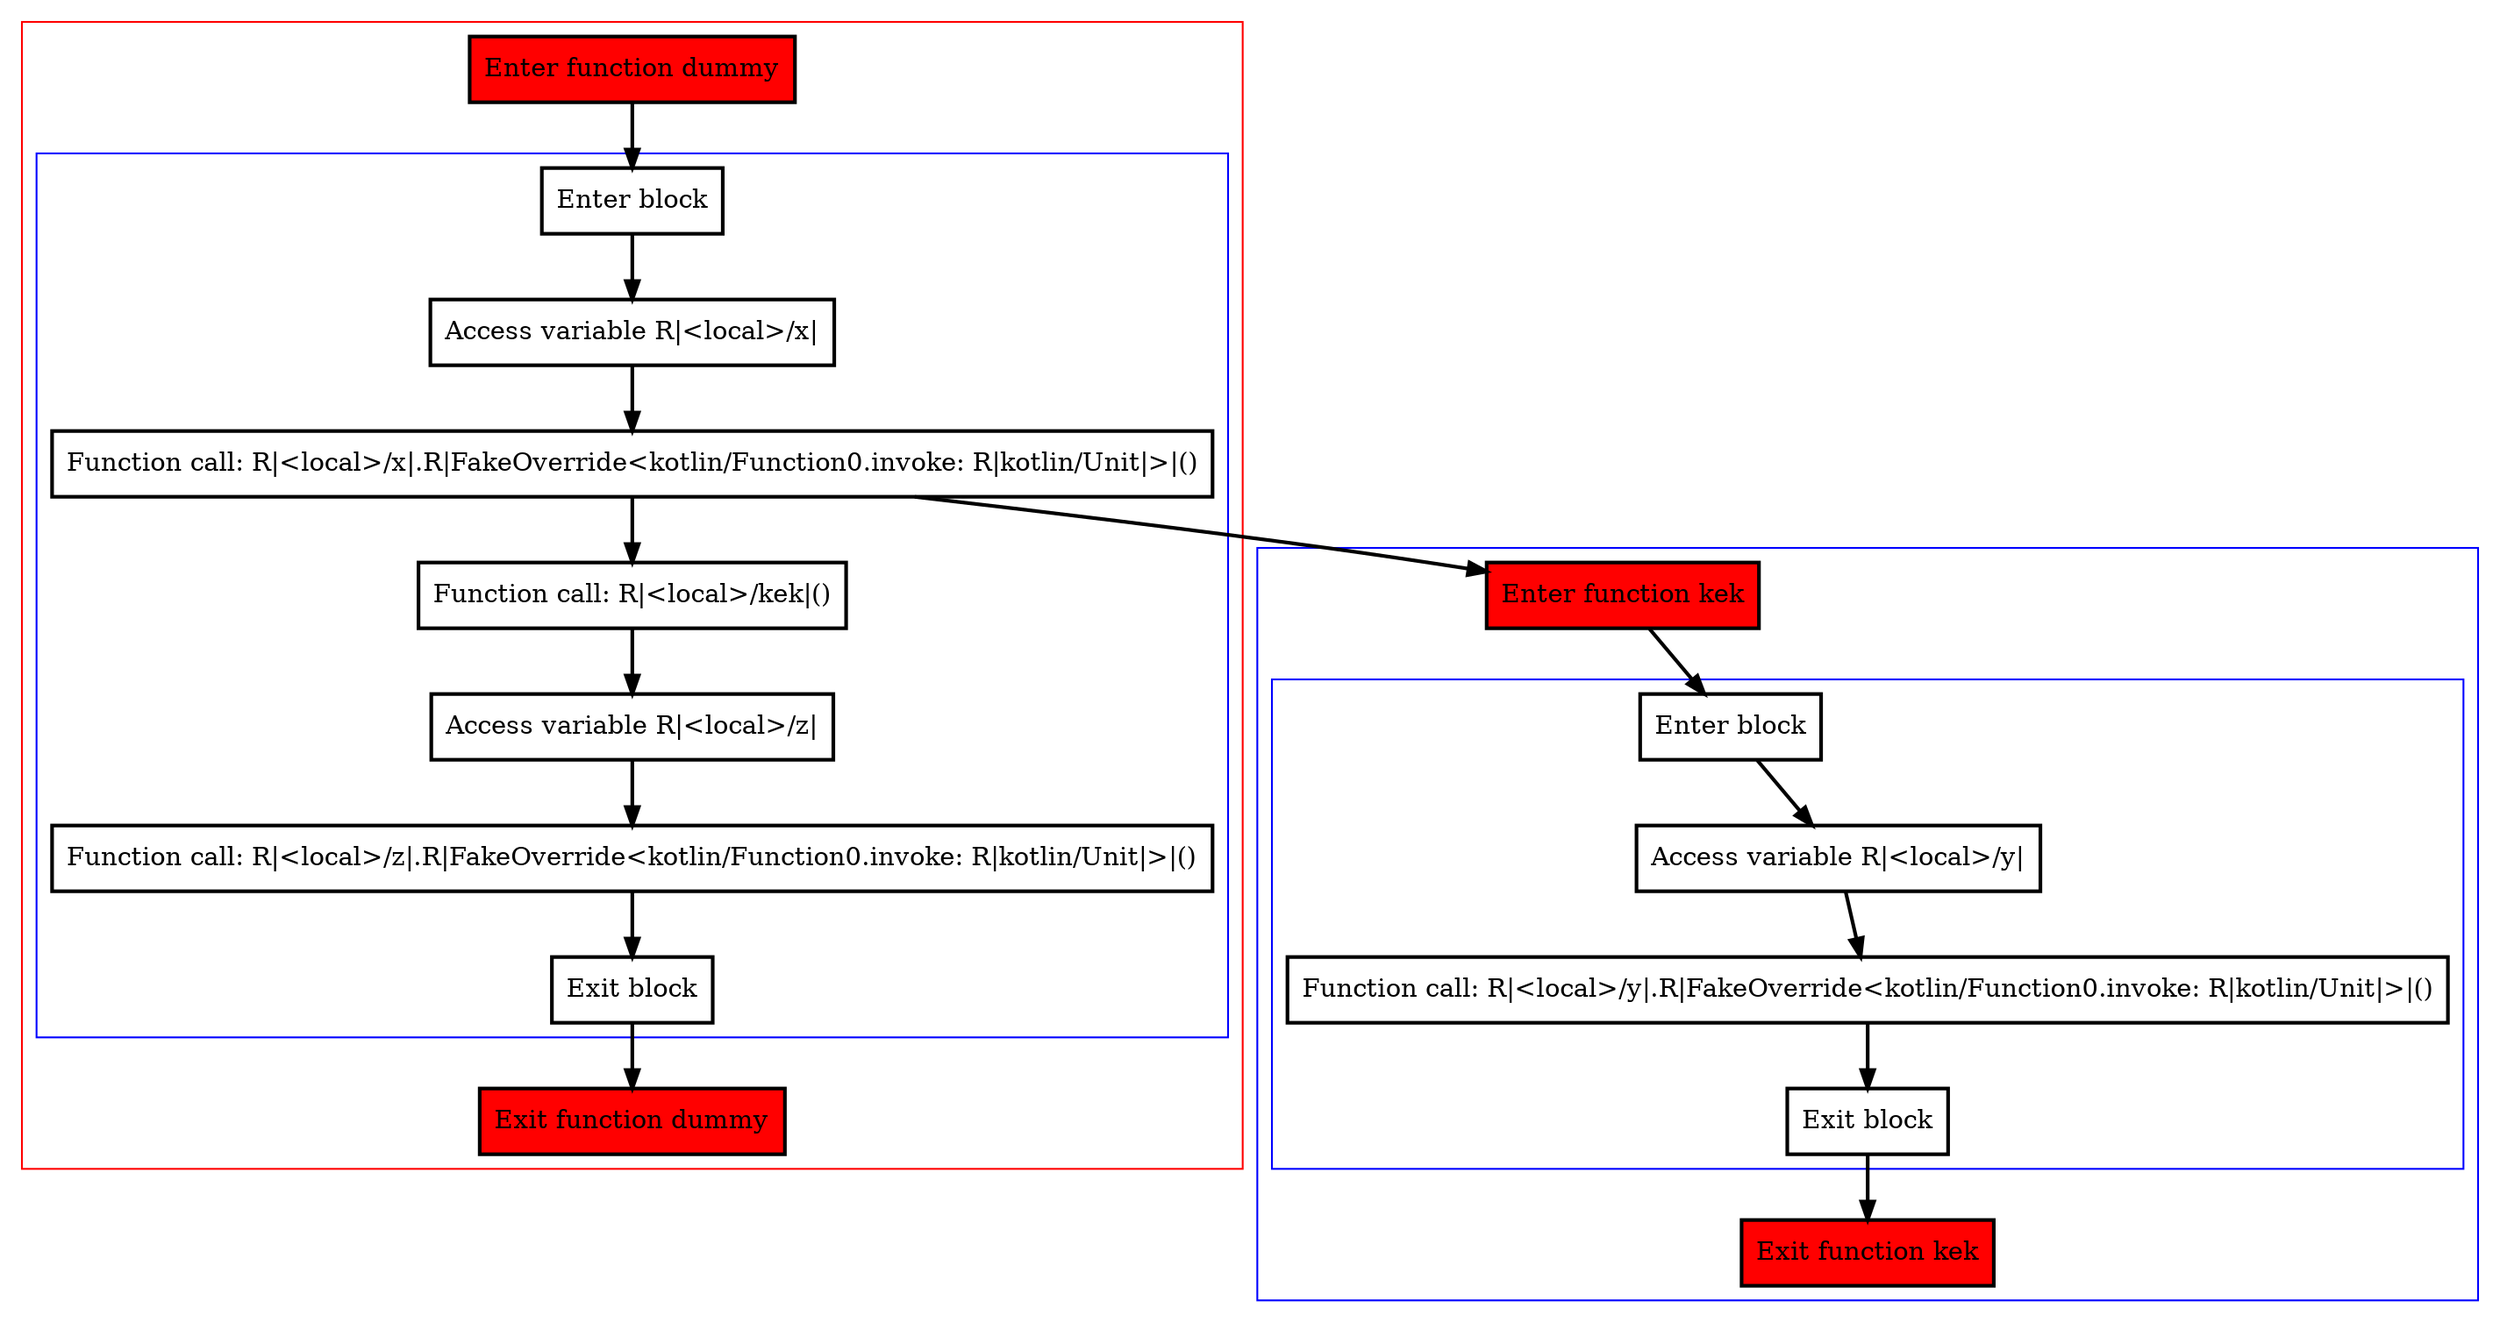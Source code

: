 digraph test_kt {
    graph [nodesep=3]
    node [shape=box penwidth=2]
    edge [penwidth=2]

    subgraph cluster_0 {
        color=red
        0 [label="Enter function dummy" style="filled" fillcolor=red];
        subgraph cluster_1 {
            color=blue
            1 [label="Enter block"];
            2 [label="Access variable R|<local>/x|"];
            3 [label="Function call: R|<local>/x|.R|FakeOverride<kotlin/Function0.invoke: R|kotlin/Unit|>|()"];
            4 [label="Function call: R|<local>/kek|()"];
            5 [label="Access variable R|<local>/z|"];
            6 [label="Function call: R|<local>/z|.R|FakeOverride<kotlin/Function0.invoke: R|kotlin/Unit|>|()"];
            7 [label="Exit block"];
        }
        8 [label="Exit function dummy" style="filled" fillcolor=red];
    }
    subgraph cluster_2 {
        color=blue
        9 [label="Enter function kek" style="filled" fillcolor=red];
        subgraph cluster_3 {
            color=blue
            10 [label="Enter block"];
            11 [label="Access variable R|<local>/y|"];
            12 [label="Function call: R|<local>/y|.R|FakeOverride<kotlin/Function0.invoke: R|kotlin/Unit|>|()"];
            13 [label="Exit block"];
        }
        14 [label="Exit function kek" style="filled" fillcolor=red];
    }
    0 -> {1};
    1 -> {2};
    2 -> {3};
    3 -> {9 4};
    4 -> {5};
    5 -> {6};
    6 -> {7};
    7 -> {8};
    9 -> {10};
    10 -> {11};
    11 -> {12};
    12 -> {13};
    13 -> {14};

}
